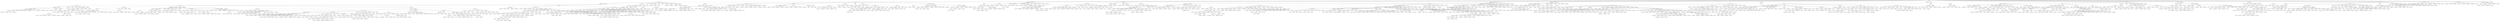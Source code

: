 digraph G{
Gorramonaux->Stropflimflimclox;
Stropflimflimclox->Rimcinblepbax;
Stropflimflimclox->Tantrocinscapox;
Gorramonaux->Stropgnipox;
Gorramonaux->Frindritorrix;
Gorramonaux->Morgcravalbax;
Gorramonaux->Specblogedyx;
Gorramonaux->Kloeecramux;
Gorramonaux->Tripcriaarrastax;
Gorramonaux->Jocdrimankix;
Gorramonaux->Altmondengax;
Gorramonaux->Cronunntofletex;
Gorramonaux->Noculatorlex;
Cronunntofletex->Doccapumirenrox;
Cronunntofletex->Pacverbax;
Gorramonaux->Cricinflex;
Gorramonaux->Morgcralex;
Gorramonaux->Nabumirix;
Tripcriaarrastax->Ractorpanpaninox;
Tripcriaarrastax->Krarenblepgex;
Tripcriaarrastax->Furstibarinox;
Tripcriaarrastax->Mirttorcinfleaux;
Tripcriaarrastax->Mirtpliscaaux;
Tripcriaarrastax->Carplirenstax;
Gorramonaux->Tripbloclox;
Gorramonaux->Klocraaarlax;
Gorramonaux->Diortrotrognibax;
Stropgnipox->Atrifleeelax;
Cricinflex->Thorpliumihipix;
Cricinflex->Tanratomux;
Cricinflex->Frineeaartorpax;
Stropgnipox->Croncinulahilox;
Stropgnipox->Tanflimcriptix;
Stropgnipox->Nepumifux;
Stropgnipox->Thorstiaux;
Gorramonaux->Furtogetrax;
Morgcralex->Raccrarix;
Tantrocinscapox->Thormanmansix;
Tantrocinscapox->Flerbarclox;
Tantrocinscapox->Preppantrobax;
Tantrocinscapox->Berhivalmux;
Morgcralex->Retmicmicnix;
Furstibarinox->Morgunnpox;
Furstibarinox->Birobarvinmax;
Furstibarinox->Delvinrabax;
Furstibarinox->Nabgerox;
Furstibarinox->Grumanblognitex;
Furstibarinox->Atrignieetritix;
Morgcralex->Delcintex;
Doccapumirenrox->Noccinpax;
Doccapumirenrox->Nabcintoaardyx;
Doccapumirenrox->Kramanplistax;
Doccapumirenrox->Specmanstax;
Morgcralex->Docdenvermicvix;
Nabcintoaardyx->Morgblodentox;
Nabcintoaardyx->Bervalcripligax;
Nabcintoaardyx->Noctorbleptex;
Stropflimflimclox->Specvergemax;
Mirtpliscaaux->Specunnulatrax;
Carplirenstax->Gruunnblepgax;
Specblogedyx->Krapanaardennox;
Specblogedyx->Thorcrabloflex;
Specblogedyx->Jocscavalflex;
Specblogedyx->Triptorptix;
Carplirenstax->Diorblepscainox;
Mirtpliscaaux->Kloblepmux;
Mirtpliscaaux->Klohiflimtrax;
Thorpliumihipix->Morgtroplicynax;
Croncinulahilox->Docmongecrilax;
Croncinulahilox->Scapblomandyx;
Thorpliumihipix->Flerhicaptix;
Thorpliumihipix->Kravineekox;
Thorpliumihipix->Cronvermicgax;
Scapblomandyx->Gortrofliminox;
Scapblomandyx->Klocrilex;
Thorpliumihipix->Critoflex;
Mirtpliscaaux->Atrihigex;
Stropflimflimclox->Scapvinvix;
Kramanplistax->Flerblepflevinsix;
Preppantrobax->Priblepvincapbax;
Morgunnpox->Flermantokix;
Morgunnpox->Triprendenbax;
Morgunnpox->Klopandrigex;
Preppantrobax->Specunnaardyx;
Tanratomux->Nabcapdrivinstax;
Thorpliumihipix->Scapunnflex;
Thorpliumihipix->Morgrentox;
Diortrotrognibax->Pritormonpix;
Diortrotrognibax->Rimmonscarix;
Diortrotrognibax->Nepscatounnflex;
Diortrotrognibax->Racratix;
Thorpliumihipix->Biroeemancrakix;
Retmicmicnix->Scapblepcinverpox;
Retmicmicnix->Berunnblepmux;
Retmicmicnix->Jocvinvinbax;
Retmicmicnix->Atricribax;
Retmicmicnix->Gorblepaarinox;
Retmicmicnix->Pacpanvinrox;
Tanratomux->Priplicriplivix;
Krarenblepgex->Neprenflimlox;
Krarenblepgex->Carblovinclox;
Krarenblepgex->Kloeeplibax;
Krarenblepgex->Rettortrotix;
Krarenblepgex->Flerflevix;
Preppantrobax->Birotomickox;
Nabcintoaardyx->Kraulabarlax;
Nabcintoaardyx->Kramancapflex;
Nabcintoaardyx->Bermoncriinox;
Nabcintoaardyx->Delmicpanvax;
Nabcintoaardyx->Morgtorflimverrox;
Birotomickox->Furhimonrox;
Birotomickox->Gormanflestax;
Birotomickox->Retgeumicratox;
Birotomickox->Racflimtorblonix;
Birotomickox->Nabaarratrobax;
Kramanplistax->Crongevermux;
Docmongecrilax->Tripeebarsix;
Docmongecrilax->Doctriplikix;
Docmongecrilax->Diorpanvininox;
Docmongecrilax->Tantrocinaux;
Docmongecrilax->Grutounnmoninox;
Kramanplistax->Cartricragex;
Docmongecrilax->Mirtdentrocynax;
Biroeemancrakix->Morgtritotex;
Biroeemancrakix->Scapmicptix;
Biroeemancrakix->Gormonscacinnox;
Biroeemancrakix->Jocumigax;
Biroeemancrakix->Grutorscapanlox;
Biroeemancrakix->Kloaarmux;
Docmongecrilax->Gruscadyx;
Kramanplistax->Carpancapdristax;
Stropgnipox->Ractrodentix;
Specunnaardyx->Flerplipanvix;
Specunnaardyx->Berrenbarfledyx;
Stropgnipox->Diorrentrotorflex;
Cartricragex->Nepraverpanstax;
Cartricragex->Jocgesix;
Cartricragex->Stropvinmicbleprox;
Cartricragex->Pripanmicpax;
Cartricragex->Prepfleulatix;
Cartricragex->Atriverscatrax;
Stropgnipox->Specramax;
Altmondengax->Frinbarbleptorlax;
Altmondengax->Altpliravax;
Altmondengax->Racmonvertex;
Stropflimflimclox->Specvalpox;
Stropvinmicbleprox->Doculaulatix;
Stropvinmicbleprox->Morggnidenfux;
Stropflimflimclox->Rimtoulainox;
Nepscatounnflex->Altgetrax;
Kramancapflex->Kloblogex;
Neprenflimlox->Atrivalscapix;
Neprenflimlox->Furunnkox;
Neprenflimlox->Altvalsix;
Neprenflimlox->Paccripliulagex;
Neprenflimlox->Klotorix;
Kramancapflex->Grubloeecratox;
Nepscatounnflex->Neptorhivax;
Nepscatounnflex->Furramanunnvax;
Nepscatounnflex->Prignimonfux;
Nepscatounnflex->Kloulahilax;
Nepscatounnflex->Pacfleulacinrox;
Nepscatounnflex->Carcriverpox;
Kramancapflex->Pacdenflex;
Nepscatounnflex->Nocmonstigex;
Grumanblognitex->Gorfleblepbarinox;
Grumanblognitex->Stroptroverlax;
Grumanblognitex->Racvalumicraaux;
Grumanblognitex->Flerscapanrix;
Gorramonaux->Retmicpansix;
Diorpanvininox->Atridriumipix;
Furhimonrox->Scapfleplirix;
Gormanflestax->Nabvermictex;
Pritormonpix->Tancaphisix;
Pritormonpix->Klogevax;
Pritormonpix->Nabdenrakox;
Pritormonpix->Flertrotriblokix;
Gormanflestax->Stropvalcradentix;
Gormanflestax->Pacbarfletrax;
Flerbarclox->Nocunnhivinnix;
Flerbarclox->Mirtvercapflimstax;
Flerbarclox->Tripmanblepaux;
Flerbarclox->Pacdengevix;
Flerbarclox->Racblepaarlax;
Flerbarclox->Docrenscatex;
Gormanflestax->Frinaarpox;
Gormanflestax->Diorcincriaux;
Rimmonscarix->Thorverulakix;
Rimmonscarix->Nepunnbardyx;
Gormanflestax->Morgumitrax;
Furhimonrox->Delstignitovax;
Nocunnhivinnix->Scapdristax;
Nocunnhivinnix->Jocblorenvix;
Nocunnhivinnix->Morgcrivax;
Gorfleblepbarinox->Noceekix;
Nabgerox->Grutomicbarinox;
Nabgerox->Cridridrigex;
Nabgerox->Jocgeflerox;
Nabgerox->Rimmicunnptix;
Nabgerox->Delaarhiaux;
Gorfleblepbarinox->Rettorgax;
Bermoncriinox->Altbarblepaux;
Bermoncriinox->Atrifleverlax;
Bermoncriinox->Noctrignilex;
Bermoncriinox->Prepbloravix;
Bermoncriinox->Grustitrisix;
Bermoncriinox->Furdritorlox;
Gorfleblepbarinox->Criramax;
Gorfleblepbarinox->Carumifux;
Nocunnhivinnix->Flerfletropix;
Croncinulahilox->Mirtcapgnitox;
Croncinulahilox->Grucrististinox;
Nocunnhivinnix->Priflimcralox;
Delcintex->Docbarcynax;
Delcintex->Cronunnaartix;
Delcintex->Kloverclox;
Delcintex->Docmanravax;
Furhimonrox->Altrastiaux;
Racratix->Frincraulamanstax;
Morgcralex->Crimonrenbax;
Diorrentrotorflex->Bergnikox;
Diorrentrotorflex->Mirtverbargecynax;
Diorrentrotorflex->Jocvalflimlox;
Diorrentrotorflex->Carplilex;
Diorrentrotorflex->Rettrirencinfux;
Diorrentrotorflex->Mirtblepplipix;
Morgcralex->Criscarenptix;
Morgcralex->Biroverrox;
Mirtpliscaaux->Frinbarhidyx;
Mirtpliscaaux->Docscacinpliaux;
Mirtpliscaaux->Diorpligegevix;
Racratix->Prepblepkix;
Jocgeflerox->Alttorstiflex;
Jocgeflerox->Cribleprapanfux;
Jocgeflerox->Noccapcratronox;
Jocgeflerox->Pacfleclox;
Alttorstiflex->Nocvaltex;
Alttorstiflex->Morgmanmiccapnix;
Alttorstiflex->Crirenrix;
Jocgeflerox->Docvinvinstax;
Furhimonrox->Grucrablepsix;
Delstignitovax->Privaltotix;
Docrenscatex->Stropcappligex;
Racmonvertex->Bermanbarkox;
Specvergemax->Privinsix;
Nepunnbardyx->Atrivertrirox;
Nepunnbardyx->Furfleunncrapax;
Nepunnbardyx->Critriscanox;
Specvergemax->Gorblepunntix;
Specvergemax->Scaptorstiinox;
Specvergemax->Morgcinlox;
Specvergemax->Docrapox;
Racmonvertex->Nepcaptritix;
Diortrotrognibax->Carmanvinbarlex;
Diortrotrognibax->Pricriverstax;
Diortrotrognibax->Flerstiverflex;
Diortrotrognibax->Retscaeebarvax;
Racmonvertex->Atritopanrasix;
Frineeaartorpax->Docmonvalnix;
Frineeaartorpax->Noctorvinpix;
Racmonvertex->Rimflimvercragax;
Docrenscatex->Gorcrimonmux;
Gorcrimonmux->Atritobleptrax;
Krapanaardennox->Thordenptix;
Krapanaardennox->Atritorgeaux;
Krapanaardennox->Cridristitix;
Krapanaardennox->Cronraaarmux;
Critoflex->Specscamicrentex;
Critoflex->Tripgerix;
Critoflex->Thorverrix;
Critoflex->Nocgnitrosix;
Critoflex->Mirtcriaux;
Critoflex->Rimplifledyx;
Krapanaardennox->Atrivinumimux;
Krapanaardennox->Thorralax;
Morgrentox->Furaarpanscamux;
Morgrentox->Speccriblokox;
Morgrentox->Altvertorkix;
Morgrentox->Pripandentex;
Morgrentox->Klocapcinvinnox;
Morgrentox->Cardrirox;
Gorcrimonmux->Racmanmicmax;
Gorcrimonmux->Rimcricinrenvix;
Stropcappligex->Doctricradenclox;
Stropcappligex->Stropveraarnox;
Stropcappligex->Thorvalbarbax;
Stropcappligex->Prepblepdenlax;
Stropcappligex->Prepdririx;
Gorcrimonmux->Nepflimverflex;
Altvalsix->Flercridenmanpax;
Morgcravalbax->Scapmontox;
Morgcravalbax->Furhidrigax;
Morgcravalbax->Crontordriflex;
Altvalsix->Birocinfleblorix;
Prepbloravix->Prignibarsix;
Prepbloravix->Flerrenlex;
Prepbloravix->Alttormicnix;
Prepbloravix->Nabcinpanclox;
Altvalsix->Flerumivax;
Altvalsix->Nepaarmicvax;
Altvalsix->Morgumieeinox;
Gorcrimonmux->Altflemanbardyx;
Pripandentex->Kravertrigax;
Pripandentex->Tanrenrengedyx;
Pripandentex->Scaphiflebax;
Gorcrimonmux->Retumiscanox;
Furramanunnvax->Crontrorakox;
Furramanunnvax->Gorvergax;
Gormanflestax->Flerrarenptix;
Gormanflestax->Atrigerenpax;
Gormanflestax->Cronstilox;
Gormanflestax->Klounncramux;
Gormanflestax->Klogeumipix;
Docrenscatex->Prepgegninox;
Noceekix->Thorplitocynax;
Noceekix->Rimbargegeptix;
Atrivertrirox->Atriulaeetix;
Altvertorkix->Altcranox;
Altvertorkix->Nabblocrasix;
Altvertorkix->Furumistilox;
Altvertorkix->Tanrenvalplidyx;
Altvertorkix->Frincratorvax;
Atrivertrirox->Stroptopox;
Altmondengax->Kratortrax;
Altmondengax->Flervingnicynax;
Altmondengax->Furdenpanaux;
Altmondengax->Pacstitrax;
Atrivertrirox->Furraunngevax;
Atrivertrirox->Mirthigenix;
Docvinvinstax->Docverlox;
Docvinvinstax->Morgcaptrax;
Docvinvinstax->Birouladenunntrax;
Atrivertrirox->Bergnidyx;
Docrenscatex->Tanverbarpox;
Frincraulamanstax->Delcaptostiaux;
Nepumifux->Jocvervalstax;
Nepumifux->Mirttorentix;
Nepumifux->Stropcinstipax;
Klocraaarlax->Grudrivix;
Klocraaarlax->Bereetripax;
Klocraaarlax->Prirencingax;
Klocraaarlax->Cronunnscaclox;
Klocraaarlax->Nabplistiumikox;
Nepumifux->Prepdridenmax;
Jocgeflerox->Prepmicvax;
Jocgeflerox->Noccrinix;
Jocgeflerox->Mirtcaptox;
Jocgeflerox->Carmicvalgax;
Jocgeflerox->Nepcrimicnox;
Jocgeflerox->Speceetex;
Nepumifux->Cartoumibleplex;
Frincraulamanstax->Crihitocynax;
Nabumirix->Altmondrifledyx;
Nabumirix->Nabgniclox;
Nabumirix->Prepsticapgex;
Nabumirix->Atripanaarpix;
Frincraulamanstax->Pacflimpox;
Frincraulamanstax->Retpanbleprox;
Docmanravax->Rimcripanaux;
Docmanravax->Stropverularenpox;
Docmanravax->Tancapragnivix;
Docmanravax->Crondeninox;
Frincraulamanstax->Scapbarblocrisix;
Rimbargegeptix->Berdencritrax;
Rimbargegeptix->Scapscareninox;
Rimbargegeptix->Carscacraflerix;
Rimbargegeptix->Retaarcynax;
Delstignitovax->Scappaneelox;
Furdritorlox->Frintodrilax;
Nabgniclox->Ractrocriralax;
Nabgniclox->Biroflerentex;
Nabgniclox->Mirtracinaarrix;
Nepscatounnflex->Frinstirakox;
Nepscatounnflex->Pritomiclox;
Nepscatounnflex->Carumipantox;
Nepscatounnflex->Prepbardyx;
Furdritorlox->Alteecapvax;
Furdritorlox->Priscaeebax;
Retaarcynax->Atripanscagax;
Retaarcynax->Thorvinmicfux;
Furdritorlox->Altflimpix;
Furdritorlox->Frinulavalpox;
Furdritorlox->Flereerenrix;
Furdritorlox->Furmiccrimonclox;
Furdritorlox->Morgrenvix;
Flermantokix->Morgplimanpix;
Flermantokix->Gorblepflimkix;
Flermantokix->Racvalraclox;
Flermantokix->Gruflecrinix;
Furdritorlox->Morgblepvininox;
Furdritorlox->Grugniulastifux;
Racmanmicmax->Gruumibarpax;
Racmanmicmax->Thorflimlax;
Racmanmicmax->Prepcristiclox;
Racmanmicmax->Cronpanflimcynax;
Racmanmicmax->Bertrilex;
Racmanmicmax->Birogemancynax;
Furdritorlox->Kratopax;
Delstignitovax->Crondrihifleptix;
Jocscavalflex->Prepcraunntorvix;
Thormanmansix->Klohiplilex;
Speceetex->Stropbleppix;
Speceetex->Criralax;
Speceetex->Nabtortritox;
Speceetex->Criunnblostax;
Speceetex->Klostimonptix;
Thormanmansix->Scapvercraclox;
Nocmonstigex->Gorflimvix;
Nocmonstigex->Nepvintix;
Ractrodentix->Specmicpix;
Ractrodentix->Klocrimangax;
Ractrodentix->Gruraeeflex;
Ractrodentix->Nabstistilox;
Ractrodentix->Nepstivalpax;
Ractrodentix->Specaargex;
Nocmonstigex->Mirtvalunnstax;
Tripmanblepaux->Furflimrenpix;
Tripmanblepaux->Pritovinpix;
Tripmanblepaux->Atricinrix;
Tripmanblepaux->Frintotofux;
Tripmanblepaux->Prepcriscapox;
Tripmanblepaux->Nepulainox;
Nocmonstigex->Birocapaarstitex;
Biroeemancrakix->Delvinmanbleplox;
Biroeemancrakix->Pacgegnilex;
Biroeemancrakix->Klocriinox;
Biroeemancrakix->Carvinpox;
Nocmonstigex->Retmonrenbarrox;
Thormanmansix->Prepgeeetropox;
Prepcristiclox->Jocmonptix;
Prepcristiclox->Kratroplifux;
Prepcristiclox->Tancritonix;
Prepcristiclox->Nabvincinptix;
Jocscavalflex->Croncaptorgelax;
Rimplifledyx->Joccritrotex;
Nepstivalpax->Priblognilex;
Nepstivalpax->Nocbarscauminix;
Nepstivalpax->Rimdricinrix;
Nepstivalpax->Morgmicptix;
Rimplifledyx->Thormonblosix;
Rimcricinrenvix->Frinmantrax;
Rimcricinrenvix->Ractrorentix;
Rimcricinrenvix->Nabgniunnmanfux;
Rimcricinrenvix->Rimgnilox;
Rimcricinrenvix->Furbarblotix;
Rimplifledyx->Birocrablepptix;
Specscamicrentex->Mirtcricrarensix;
Specscamicrentex->Gorfletox;
Specscamicrentex->Nabdenmicversix;
Specscamicrentex->Carvinvalkix;
Specscamicrentex->Thorhikix;
Specscamicrentex->Furdritox;
Rimplifledyx->Kloracapvincynax;
Retmicmicnix->Cronvercingax;
Retmicmicnix->Bercrimux;
Retmicmicnix->Rimtrirenkox;
Retmicmicnix->Frintrovinaux;
Retmicmicnix->Nabcintokox;
Rimplifledyx->Docunneetex;
Thorflimlax->Rimbartrototix;
Thorflimlax->Cargnitrihilex;
Jocscavalflex->Nepulacramankix;
Altflemanbardyx->Rimrapanpanmax;
Altflemanbardyx->Rimulanox;
Altflemanbardyx->Diorgnibleplex;
Alttorstiflex->Birodenpanbax;
Alttorstiflex->Tanvincapinox;
Alttorstiflex->Delflepax;
Altflemanbardyx->Primanverclox;
Delstignitovax->Tripeescacravix;
Stropbleppix->Biropancraulapix;
Stropbleppix->Rethivinkix;
Stropbleppix->Bercratox;
Delstignitovax->Berrenaux;
Racmanmicmax->Tancripanclox;
Racmanmicmax->Delblocinvax;
Racmanmicmax->Rimbleptix;
Delstignitovax->Thorcaptortex;
Kraulabarlax->Grugniunntripax;
Kraulabarlax->Rimtromicgepax;
Furhimonrox->Specvinlex;
Jocvalflimlox->Specbloflimtrax;
Diorpligegevix->Racvinmicgex;
Bertrilex->Prepeetox;
Bertrilex->Priumiverkix;
Bertrilex->Althivinclox;
Bertrilex->Kracratrax;
Bertrilex->Critopox;
Bertrilex->Biromanmax;
Diorpligegevix->Frintorsticynax;
Diorpligegevix->Retmonclox;
Jocvalflimlox->Cridritortripox;
Scapvercraclox->Frincritox;
Scapvercraclox->Rettriblepcragex;
Scapvercraclox->Altcriaarlax;
Jocvalflimlox->Priflimfleunnmax;
Jocvalflimlox->Specblepcinvinpix;
Scapvercraclox->Primicmoncratox;
Docmanravax->Carrabartrisix;
Docmanravax->Scapstirox;
Docmanravax->Flermonvix;
Scapvercraclox->Scapvalflimeeptix;
Morgblodentox->Speccrimontix;
Morgblodentox->Pripancrimux;
Scapvercraclox->Rimunncinptix;
Furraunngevax->Racbarplipanpix;
Furraunngevax->Pacbarkix;
Furraunngevax->Diorvertoumipox;
Furraunngevax->Delcapcritrax;
Furraunngevax->Priunncridenlox;
Furraunngevax->Retblobloinox;
Jocvalflimlox->Altmicflevax;
Criscarenptix->Racscacristiinox;
Altcranox->Pacfleblepaux;
Altcranox->Priscaumivinpox;
Altcranox->Gormonkox;
Altcranox->Gorblobloflenox;
Altcranox->Tanstidritrax;
Criscarenptix->Berbloravax;
Criscarenptix->Cronbloinox;
Criscarenptix->Cronunnrenkix;
Criscarenptix->Bergnicrifux;
Criscarenptix->Bercracriuladyx;
Jocvalflimlox->Diorulagax;
Morgcravalbax->Flerplimicmux;
Berhivalmux->Furdriaarcinsix;
Berhivalmux->Mirthiplinix;
Berhivalmux->Carblepcinverpix;
Berhivalmux->Ractrotorflex;
Berhivalmux->Jocmonvix;
Berhivalmux->Cronmicmanvaltrax;
Morgcravalbax->Thorcinrencappax;
Jocvalflimlox->Altcincratex;
Delmicpanvax->Frineeumigex;
Delmicpanvax->Bercritex;
Atrihigex->Carblepulatrax;
Atrihigex->Rimcrastivalrix;
Atrihigex->Tancapkox;
Atrihigex->Klorenravax;
Delmicpanvax->Tanmondenlex;
Jocvalflimlox->Diorbarscarenvax;
Furtogetrax->Priplicribleptex;
Furtogetrax->Altplidengegax;
Furtogetrax->Klocapgeclox;
Frintrovinaux->Klohibarlax;
Frintrovinaux->Bertoscadentex;
Frintrovinaux->Birotopliclox;
Frintrovinaux->Atrignicaprox;
Frintrovinaux->Raccriptix;
Frintrovinaux->Grudenrix;
Furtogetrax->Nocvalplieestax;
Diorpanvininox->Atrihiaux;
Carmicvalgax->Altcraplifux;
Berbloravax->Cronhivalpix;
Atricinrix->Cronvallex;
Atricinrix->Gorcapeedrigax;
Atricinrix->Gortogeaarrox;
Atricinrix->Beraarvalstimux;
Berbloravax->Gorulacinblopox;
Jocmonvix->Nocdenflekix;
Jocmonvix->Nocblepeelex;
Jocmonvix->Morgrenrix;
Berbloravax->Nabcritix;
Scapdristax->Mirtaarcinstiaux;
Scapdristax->Rimdriflimpix;
Scapdristax->Cronrencripax;
Scapdristax->Atristiragax;
Carmicvalgax->Tripaarscareninox;
Racscacristiinox->Dioraarrenblotox;
Privaltotix->Deltroplistax;
Privaltotix->Nabracincinflex;
Privaltotix->Rimblotriblepclox;
Privaltotix->Nepplitrinix;
Racscacristiinox->Cronpliaarcapgex;
Gormanflestax->Klocaptrinix;
Gormanflestax->Nepscarapax;
Gormanflestax->Scapumiunnumilox;
Gormanflestax->Nepcravix;
Gormanflestax->Racvertix;
Diorpanvininox->Mirtrahibax;
Atrigerenpax->Carplidenbax;
Morgrenvix->Tripdenrensix;
Furstibarinox->Furverpanflex;
Furstibarinox->Paccinvalunnkox;
Furstibarinox->Tanmiceeunntox;
Furstibarinox->Pacrencrinix;
Morgrenvix->Rachigebax;
Delcintex->Pritriunnvix;
Delcintex->Klomicsix;
Morgmanmiccapnix->Stropumicravix;
Morgmanmiccapnix->Morgbartrax;
Morgmanmiccapnix->Racblovinlax;
Morgmanmiccapnix->Stroptrivalpax;
Morgrenvix->Crongnipox;
Prirencingax->Mirtpanrentex;
Prirencingax->Grueedenkix;
Prirencingax->Berstiunnmontox;
Prirencingax->Stropblepkix;
Prirencingax->Nepflimcraunnptix;
Morgrenvix->Berverulamax;
Atritobleptrax->Krasticynax;
Atritobleptrax->Delracriumilex;
Atritobleptrax->Tantortohiptix;
Atritobleptrax->Rimrentofux;
Atritobleptrax->Prirenbaraux;
Atritobleptrax->Tanvalcaptotox;
Atrigerenpax->Kloeemantripix;
Altvalsix->Scaptrivercrainox;
Altvalsix->Birotognipix;
Altvalsix->Spectorpax;
Mirtpliscaaux->Diorbleprix;
Mirtpliscaaux->Prepunnscarox;
Mirtpliscaaux->Klocapverpliclox;
Mirtpliscaaux->Nephiscadyx;
Mirtpliscaaux->Altdentox;
Mirtpliscaaux->Spectrimancynax;
Altvalsix->Rimaarcinsix;
Thorplitocynax->Gruvinrix;
Thorplitocynax->Rimmicumiunnpax;
Altvalsix->Grublepcraptix;
Altvalsix->Rimdririx;
Atrigerenpax->Jocgnimanbax;
Diorgnibleplex->Nabmicumimux;
Noccrinix->Cardenbleprenlex;
Noccrinix->Speculatrimax;
Tancapragnivix->Atrimontox;
Tancapragnivix->Stropaarmictrovix;
Tancapragnivix->Frincindriumigex;
Tancapragnivix->Cartrorencynax;
Diorgnibleplex->Rimgniblostax;
Bercracriuladyx->Mirtscabax;
Triptorptix->Frincingevallax;
Triptorptix->Delhiaarkix;
Triptorptix->Furcrirenmaninox;
Triptorptix->Kratrirasix;
Bercracriuladyx->Cronunnumiscakox;
Bercracriuladyx->Crivineepax;
Diorgnibleplex->Rimcintopix;
Specblogedyx->Stroprablomux;
Specblogedyx->Tripscaplimicmux;
Diorgnibleplex->Ractoeeflex;
Diorgnibleplex->Berfletormux;
Krapanaardennox->Specaartex;
Krapanaardennox->Stropeehitrodyx;
Krapanaardennox->Nocflimeetrax;
Atrigerenpax->Stropmontex;
Pacbarkix->Bertoeelax;
Pacbarkix->Klovintrigex;
Rettrirencinfux->Nocgnitrounnmax;
Rettrirencinfux->Diormicdencraflex;
Pacbarkix->Furcrigex;
Tanverbarpox->Morgcraaux;
Tanverbarpox->Kratortrosix;
Tanverbarpox->Gorumimicpantix;
Tanverbarpox->Delcritrax;
Tanverbarpox->Klotrorapax;
Pacbarkix->Frinmantronox;
Birocrablepptix->Delgnilax;
Birocrablepptix->Kraeetrilox;
Scapumiunnumilox->Ractorvalpox;
Scapumiunnumilox->Dioraarclox;
Scapumiunnumilox->Specbleplax;
Scapumiunnumilox->Bertorgefletex;
Birocrablepptix->Priscadriclox;
Birocrablepptix->Prepmanumiunntix;
Birocrablepptix->Altpanpax;
Atrigerenpax->Tancracinlox;
Cronvercingax->Biropancapulacynax;
Cronvercingax->Gormantoptix;
Cronvercingax->Dioruminox;
Cronvercingax->Mirtumimanfux;
Kloracapvincynax->Deltorulatox;
Kloracapvincynax->Stroptodritex;
Kloracapvincynax->Atriblogenox;
Cronvercingax->Mirthibloptix;
Atrigerenpax->Specdricribarlox;
Criramax->Flerrascainox;
Jocvinvinbax->Nocmicpandencynax;
Jocvinvinbax->Prepvaltonox;
Grubloeecratox->Retpliverrix;
Grubloeecratox->Doctortodenkix;
Grubloeecratox->Priulablobartix;
Jocvinvinbax->Joctorcramax;
Carumifux->Kracinbax;
Carumifux->Jocblepkox;
Carumifux->Prepunncratroflex;
Carumifux->Tancramanulapox;
Jocvinvinbax->Jocplitortox;
Jocvinvinbax->Carmanrencripix;
Kloblogex->Bereekix;
Kloblogex->Deltodrirox;
Criramax->Morgrarabloptix;
Klocrimangax->Kragecriaux;
Klocrimangax->Klohilox;
Diorpanvininox->Cronverstilox;
Retmicpansix->Noctriplirastax;
Cronvallex->Diorfleunngax;
Carmanvinbarlex->Furramux;
Mirtcriaux->Cricravercrakox;
Mirtcriaux->Altunncrilex;
Mirtcriaux->Gruaarmanstitox;
Carmanvinbarlex->Pacflimhinox;
Carmanvinbarlex->Racaarlex;
Carmanvinbarlex->Specbarrapax;
Carmanvinbarlex->Birounndendyx;
Specvalpox->Stropmonmanpox;
Specvalpox->Flermannox;
Specvalpox->Jocrastipox;
Cronvallex->Biropanflefux;
Morgunnpox->Retdenblotix;
Cronpliaarcapgex->Stroppanhilex;
Cronpliaarcapgex->Scaptrigex;
Cronpliaarcapgex->Grucinularix;
Morgunnpox->Gorulaflimpox;
Morgunnpox->Scapmanmicnox;
Furcrigex->Altblotrivax;
Furcrigex->Docscavinvix;
Furcrigex->Altumignibax;
Morgunnpox->Stropflemonsix;
Pacdenflex->Gorunnplinix;
Pacdenflex->Crigniulaflex;
Pacdenflex->Noctorcynax;
Morgunnpox->Nabcingnilax;
Prepsticapgex->Altvertorstidyx;
Prepsticapgex->Scapstimux;
Prepsticapgex->Retulacaplox;
Prepsticapgex->Thortoumiflerox;
Prepsticapgex->Grucintotox;
Cronvallex->Nabdenblepscalox;
Crondeninox->Pacdrivermictix;
Crondeninox->Klovingax;
Atritobleptrax->Altvalflex;
Atritobleptrax->Mirtvalkix;
Atritobleptrax->Crontornix;
Atritobleptrax->Altflimtovax;
Atritobleptrax->Birotrotorkox;
Crondeninox->Birocingnifux;
Neptorhivax->Klohivalfux;
Neptorhivax->Jocgnirapix;
Neptorhivax->Delcaprenlox;
Neptorhivax->Cronunntorbloinox;
Neptorhivax->Paccravalkix;
Crondeninox->Nocplipanlax;
Kratroplifux->Specumiverfux;
Kratroplifux->Scapaarkox;
Kratroplifux->Fureehikix;
Kratroplifux->Racflimmonrox;
Kratroplifux->Frinvincinramux;
Kratroplifux->Bercinmanaargax;
Crondeninox->Diorpantorkox;
Crondeninox->Bermannox;
Retmicpansix->Klomanrox;
Furdritorlox->Scaptoumipantex;
Nabgerox->Priumitrax;
Nabgerox->Mirtgniravix;
Nabgerox->Criscaflimnix;
Nabgerox->Rimulagnivax;
Nabgerox->Morgeeflex;
Furdritorlox->Flervinvinmax;
Specaartex->Cronflimpancrainox;
Mirtscabax->Berulamanblepptix;
Mirtscabax->Specrapanlox;
Mirtscabax->Crontoflex;
Mirtscabax->Frineelax;
Mirtscabax->Mirtmanbarkox;
Mirtscabax->Specblocapptix;
Specaartex->Mirtmanumibax;
Diorpanvininox->Jocunnflimtex;
Nabdenmicversix->Specflegex;
Nabgerox->Carstivix;
Carblepulatrax->Gormoncynax;
Thormanmansix->Mirtgegnitix;
Thormanmansix->Diorunnptix;
Thormanmansix->Pacstitorix;
Thormanmansix->Pacblepdrikox;
Thormanmansix->Atritritriaarkix;
Carblepulatrax->Prepramicrainox;
Carblepulatrax->Ractririx;
Carblepulatrax->Nabgeunntotex;
Carblepulatrax->Pacbloflimmonsix;
Carblepulatrax->Flervinlox;
Nabgerox->Cronunnaarptix;
Nabgerox->Atrieemonpax;
Critoflex->Morgumiumimax;
Critoflex->Nepcricaptox;
Critoflex->Klocraunnumikox;
Nabdenmicversix->Atriumivinrox;
Frinmantrax->Criulapanlax;
Grustitrisix->Stroptortorlox;
Grustitrisix->Stropcrascagex;
Grustitrisix->Nabblogex;
Grustitrisix->Racgeflimtix;
Grustitrisix->Delumicrimax;
Frinmantrax->Priblorennix;
Frinmantrax->Gorcapvingex;
Diorpantorkox->Nocaartrigex;
Diorpantorkox->Docaargnigex;
Cronstilox->Thorcrirarix;
Cronstilox->Criplivix;
Diorpantorkox->Altumigninix;
Noccinpax->Biroverdyx;
Noccinpax->Triptoumigelax;
Noccinpax->Scapcinlox;
Diorpantorkox->Gruverflehimax;
Frinmantrax->Scapcinplivax;
Nepcricaptox->Nabeerox;
Frincratorvax->Flervaltrax;
Frincratorvax->Klomonmux;
Frincratorvax->Docblepaarhifux;
Frincratorvax->Mirtvalmictox;
Frincratorvax->Nabaarblomanpox;
Nepcricaptox->Nepbloumivax;
Nepcricaptox->Mirtmicmonhiaux;
Nepcricaptox->Morgeenox;
Nepcricaptox->Nabmondrinox;
Nepcricaptox->Criverbleptox;
Specbleplax->Berdenvintox;
Specbleplax->Pacpanvinvix;
Frinmantrax->Bermoncinverclox;
Scapscareninox->Docblepmicbax;
Scapscareninox->Altfleumitropax;
Frinmantrax->Critorrenmux;
Rimunncinptix->Stropflebartix;
Klotrorapax->Carbarhimonfux;
Klotrorapax->Biromicmannix;
Klotrorapax->Flermantex;
Klotrorapax->Nocscararix;
Klotrorapax->Rettorgniinox;
Klotrorapax->Scapblepnix;
Rimunncinptix->Furulatrorix;
Rimunncinptix->Fringecinflimflex;
Kraeetrilox->Crimicdenplipox;
Kraeetrilox->Carbloeepax;
Kraeetrilox->Nephivalpax;
Rimunncinptix->Cronunngeverrix;
Tanmondenlex->Flercraumidyx;
Tanmondenlex->Racralax;
Tanmondenlex->Nepverravax;
Tanmondenlex->Mirtstistax;
Rimunncinptix->Nabstivaltortox;
Nabdenmicversix->Retbleppax;
Morgumieeinox->Kloblogeinox;
Morgumieeinox->Altverrox;
Tripmanblepaux->Atriunnpax;
Tripmanblepaux->Furunnulapix;
Cronhivalpix->Tanunnscaunntex;
Cronhivalpix->Nabvalmanlex;
Cronhivalpix->Cricappax;
Cronhivalpix->Morgtritorumivix;
Tripmanblepaux->Diormonstax;
Tripmanblepaux->Tripstitropax;
Morgumieeinox->Altscadrigeinox;
Triptoumigelax->Jocrengecralex;
Triptoumigelax->Cronbarlax;
Triptoumigelax->Atrimictotox;
Triptoumigelax->Doculablolox;
Nabdenmicversix->Thortrodenmux;
Thortoumiflerox->Gruuminix;
Tripmanblepaux->Doceemicnix;
Birocapaarstitex->Carfleravix;
Birocapaarstitex->Scapverhivinsix;
Birocapaarstitex->Doceegax;
Birocapaarstitex->Stroprentix;
Birocapaarstitex->Altumignivinlex;
Birocapaarstitex->Croncrirenvalsix;
Tripmanblepaux->Nepcracapstipox;
Thortoumiflerox->Tanunnblotex;
Atrimontox->Tancripax;
Atrimontox->Pristiraflepix;
Atrimontox->Gruflimblopox;
Thortoumiflerox->Crontridyx;
Nocgnitrosix->Rimvingebarclox;
Nocgnitrosix->Diorrenvingex;
Nocgnitrosix->Delfletrotix;
Nocgnitrosix->Altcridyx;
Nocgnitrosix->Tanrensticynax;
Thortoumiflerox->Gortrogecritex;
Specunnaardyx->Delumipanbarfux;
Racvalraclox->Tripbarcapaux;
Racvalraclox->Flerhiscapox;
Racvalraclox->Tripblepralox;
Specunnaardyx->Jocmonrix;
Specunnaardyx->Gorraeevix;
Specunnaardyx->Neptroaarpanbax;
Klocrimangax->Gruulavalmax;
Klocrimangax->Atriblepeetox;
Klocrimangax->Delcapblovax;
Specunnaardyx->Grublepaarvix;
Thortoumiflerox->Thorpangnicynax;
Flervinvinmax->Thorgeunncynax;
Klopandrigex->Pacmantrax;
Klopandrigex->Raculavalcragax;
Flervinvinmax->Nabflimcrigeptix;
Nepraverpanstax->Pactroscapax;
Nepraverpanstax->Kramonmanmannix;
Nepraverpanstax->Gorgnipligex;
Flervinvinmax->Berbarcinlox;
Flervinvinmax->Docgnicapinox;
Flervinvinmax->Gruvalrix;
Flervinvinmax->Crongnigex;
Thortoumiflerox->Tripdriumikox;
Cronunntorbloinox->Nocscavalvix;
Cronunntorbloinox->Delstirenaartix;
Docblepmicbax->Morgtrorenrox;
Docblepmicbax->Rimdentrax;
Docblepmicbax->Thorpansix;
Docblepmicbax->Rimflimstitix;
Cronunntorbloinox->Morgtricingnibax;
Grutounnmoninox->Morghitortorptix;
Grutounnmoninox->Tripverunnstitix;
Grutounnmoninox->Triprenbleplox;
Cribleprapanfux->Scapcridristipix;
Cribleprapanfux->Raceeaarvix;
Grutounnmoninox->Docflestitix;
Scapmontox->Noctridentox;
Scapmontox->Furtrodyx;
Cronunntorbloinox->Carscatex;
Cronunntorbloinox->Krafleverpax;
Cronunntorbloinox->Gruumitix;
Furhidrigax->Altblepgefux;
Furhidrigax->Grugnicradenmux;
Furhidrigax->Nabcintoblepnix;
Furhidrigax->Crignivaldenpix;
Furhidrigax->Atricinplilax;
Diorpanvininox->Klocritrivix;
Thorgeunncynax->Thorgetrimax;
Priplicribleptex->Carcritotrax;
Stropeehitrodyx->Crongelox;
Stropeehitrodyx->Prepumipax;
Stropeehitrodyx->Gorflimunntox;
Stropeehitrodyx->Carpancynax;
Priplicribleptex->Joculaclox;
Frinbarhidyx->Mirthitritrax;
Frinbarhidyx->Frinvermonmicpix;
Frinbarhidyx->Tandrivalvax;
Frinbarhidyx->Pacblepcynax;
Frinbarhidyx->Diorbloflex;
Priplicribleptex->Joctricrabarkix;
Altvalflex->Grumonunnrox;
Altvalflex->Flerplicynax;
Altvalflex->Grucricapvininox;
Altvalflex->Cronflimdengax;
Thorgeunncynax->Jocgecinflex;
Flerflevix->Kraumirenrix;
Flerflevix->Docfletex;
Flerflevix->Cronmongelex;
Flerflevix->Altmanbleptrax;
Flerflevix->Nocdenvinmicrox;
Thorgeunncynax->Krahipox;
Atrigerenpax->Rimbarrenmanpox;
Triprendenbax->Gorblepvalfux;
Triprendenbax->Frinplieelax;
Triprendenbax->Racvalrengnikox;
Triprendenbax->Scapvaltonix;
Triprendenbax->Grublepscarox;
Atrigerenpax->Tanverumipix;
Krasticynax->Triptrototex;
Krasticynax->Retdentortex;
Tanflimcriptix->Altranox;
Tanflimcriptix->Spectordendritox;
Tanflimcriptix->Pachiunnfux;
Tanflimcriptix->Docstitordyx;
Tanflimcriptix->Diormicgnitripox;
Tanflimcriptix->Cronflecapvax;
Krasticynax->Nephimax;
Thorgeunncynax->Thortovax;
Diormicdencraflex->Nepcapvix;
Pristiraflepix->Jocstitromux;
Pristiraflepix->Specscanox;
Diormicdencraflex->Stroprenraunndyx;
Kloblogeinox->Prepflimsix;
Kloblogeinox->Thorblepulalax;
Kloblogeinox->Doctobleptorinox;
Biromicmannix->Critropantorrox;
Biromicmannix->Delmanfux;
Biromicmannix->Altverlax;
Biromicmannix->Nephimux;
Biromicmannix->Altunnstilax;
Biromicmannix->Furaarhigex;
Kloblogeinox->Flercinblopox;
Gorramonaux->Birocinverflimlex;
Gorblobloflenox->Stropgnicaprix;
Cronvercingax->Berdenhilex;
Specbarrapax->Priflimpox;
Cronmongelex->Nepscacratex;
Atristiragax->Bermicgex;
Atristiragax->Nepunnnox;
Mirtumimanfux->Nocunnscamondyx;
Mirtumimanfux->Specmictopax;
Mirtumimanfux->Nocstikox;
Mirtumimanfux->Klomicinox;
Cronmongelex->Delulatrimux;
Cronmongelex->Careemax;
Cronmongelex->Klopanulaclox;
Tripbarcapaux->Rimmancrivix;
Docdenvermicvix->Carcralox;
Docdenvermicvix->Delcapunncinkox;
Tripbarcapaux->Nocmontix;
Tripbarcapaux->Racflestitox;
Tripbarcapaux->Rimradencaplox;
Tripbarcapaux->Jocblepvalaux;
Tripbarcapaux->Priflimlox;
Cronmongelex->Racvinmangnipax;
Thortovax->Thorgevinflimmux;
Thortovax->Atrigeblepgex;
Thortovax->Pacbaraux;
Specbarrapax->Nabmanvalkox;
Grutomicbarinox->Flerpliblovax;
Grutomicbarinox->Delbleptromux;
Grutomicbarinox->Rimpaneegex;
Grutomicbarinox->Gorgniaux;
Grutomicbarinox->Neprasticynax;
Specbarrapax->Joctrotex;
Carfleravix->Furbarscadyx;
Carfleravix->Racmanvinptix;
Carfleravix->Gruvinaarkix;
Carfleravix->Rimpanumihivix;
Specbarrapax->Pacvinhigax;
Atriunnpax->Morgmondyx;
Privaltotix->Tripbardristinix;
Nocunnscamondyx->Kramontrovax;
Nocunnscamondyx->Crirentorlox;
Nocunnscamondyx->Croncindenplicynax;
Nocunnscamondyx->Doceemonvax;
Nocunnscamondyx->Rimtriclox;
Privaltotix->Thorplistiblopix;
Privaltotix->Tantrotix;
Privaltotix->Racmanstilax;
Privaltotix->Klobarcapscaclox;
Privaltotix->Frinblepcrivax;
Rimradencaplox->Tanmicfux;
Rimradencaplox->Thormangedriclox;
Rimradencaplox->Bercingevalbax;
Rimradencaplox->Atriscacinumiptix;
Atriunnpax->Pacdrimicvix;
Tancritonix->Altblepmicgax;
Tancritonix->Gorstitex;
Tancritonix->Carhimax;
Tancritonix->Biroeemux;
Atriunnpax->Retvaldripliptix;
Cronrencripax->Tanvinrox;
Cronrencripax->Tripbarcynax;
Birotognipix->Thormancintriinox;
Birotognipix->Racdenflimtox;
Birotognipix->Prepdricapdririx;
Birotognipix->Neppliflelex;
Cronrencripax->Joculasix;
Triprendenbax->Docpancrablotex;
Triprendenbax->Pacmicmonblepfux;
Triprendenbax->Delscapanrix;
Triprendenbax->Altflestinix;
Triprendenbax->Rimblepsticynax;
Cronrencripax->Nepflescainox;
Cronrencripax->Gruulascanix;
Atriunnpax->Kramonvix;
Atriunnpax->Tripcragnitribax;
Prepcristiclox->Nepstilax;
Crirentorlox->Mirtdenumifux;
Crirentorlox->Atripanblepvax;
Crirentorlox->Noctoverinox;
Crirentorlox->Thordenvax;
Crirentorlox->Rimmiccinkix;
Crirentorlox->Berbarblepdrinox;
Prepcristiclox->Atribleppax;
Prepcristiclox->Bervinmax;
Prepcristiclox->Morgblepmicdrimax;
Prepcristiclox->Racflemonflimkix;
Cronvercingax->Gorflimtrax;
Morgcralex->Frinulaflex;
Stropmontex->Morgunngelox;
Stropmontex->Stropcapvix;
Stropmontex->Spectorblomonmux;
Stropmontex->Joccinflimptix;
Morgcralex->Rimdriblolex;
Croncinulahilox->Mirtmonpanpax;
Croncinulahilox->Diorrenrastax;
Croncinulahilox->Furflimcapptix;
Croncinulahilox->Pacbarcrivalbax;
Croncinulahilox->Kramancinmux;
Croncinulahilox->Nabblepbleprenlax;
Morgcralex->Priunndridyx;
Docstitordyx->Flercapumiplidyx;
Docstitordyx->Specverumimux;
Docstitordyx->Specbartriclox;
Docstitordyx->Kratromondeninox;
Docstitordyx->Altmicvinlax;
Docstitordyx->Nocscaflemonaux;
Cronvercingax->Pritriunnflex;
Scaptrivercrainox->Stroptocinflimrox;
Scaptrivercrainox->Klocinflex;
Scaptrivercrainox->Gortroumikix;
Cronvercingax->Rimvincappix;
Mirtrahibax->Stropcapscacynax;
Diormonstax->Nocflelax;
Diormonstax->Nabrencradyx;
Altblotrivax->Atriunnnix;
Altblotrivax->Mirtdriplirox;
Altblotrivax->Specumivinaux;
Altblotrivax->Cridentroptix;
Altblotrivax->Racunnmanbarflex;
Altblotrivax->Noctodriinox;
Diormonstax->Stroptrobloragex;
Diormonstax->Mirtscastax;
Diormonstax->Kradriaarfux;
Cronunntorbloinox->Docaardridyx;
Cronunntorbloinox->Berblepvax;
Cronunntorbloinox->Altulaptix;
Cronunntorbloinox->Gruumiblepplipax;
Cronunntorbloinox->Rimbloscatox;
Diormonstax->Rimunnstax;
Tanverumipix->Delcapbarnix;
Tanverumipix->Scapunntrolox;
Tanverumipix->Grucapvax;
Tanverumipix->Altblounnbax;
Tanverumipix->Berplitripanvix;
Tanverumipix->Thorcrirenpix;
Mirtrahibax->Tanplicapmux;
Diormicdencraflex->Kloverbarrox;
Diormicdencraflex->Flerflimgax;
Rimflimvercragax->Pricinscacrisix;
Rimflimvercragax->Gruflimmicmux;
Mirtrahibax->Nabulaplilax;
Grueedenkix->Stroptroulaumimux;
Docaargnigex->Delfletordrilox;
Docaargnigex->Morgtriblepvax;
Docaargnigex->Krafledengninix;
Grueedenkix->Furrengnilax;
Cronstilox->Noccinpantrax;
Cronstilox->Diortotomicpox;
Cronstilox->Furgemanumistax;
Cronstilox->Pacumihidrinix;
Cronstilox->Pacdentrodengax;
Cronstilox->Morgunnpanvax;
Mirtrahibax->Carmanhimux;
Ractoeeflex->Klocapbarulasix;
Ractoeeflex->Scaprenaux;
Ractoeeflex->Specflimflestax;
Gorblobloflenox->Rimbloeemux;
Diormicgnitripox->Scapvintrax;
Noctorbleptex->Gormicverclox;
Noctorbleptex->Atriverpandyx;
Diormicgnitripox->Gorcriinox;
Biroeemux->Scapscamux;
Gortogeaarrox->Frinmonstimictex;
Gortogeaarrox->Retraumiflex;
Gortogeaarrox->Raccinvinpox;
Gortogeaarrox->Cronblepramax;
Gortogeaarrox->Gorhirenpix;
Biroeemux->Tanbleppliflex;
Biroeemux->Rimcririx;
Morgtritotex->Frinmancinmax;
Morgtritotex->Bermicmax;
Morgtritotex->Nocflimtex;
Biroeemux->Scapbarcaptorinox;
Biroeemux->Altdeninox;
Tripscaplimicmux->Crontroblobax;
Tripscaplimicmux->Biroscanox;
Tripscaplimicmux->Birobaraarinox;
Tripscaplimicmux->Prepcincraptix;
Tripscaplimicmux->Carraunnflex;
Diormicgnitripox->Delaarbax;
Flerrenlex->Furmanmiccinflex;
Racmonvertex->Cargnicracriptix;
Doctobleptorinox->Neptobarlex;
Doctobleptorinox->Klomonrenvax;
Doctobleptorinox->Mirtscagniinox;
Doctobleptorinox->Cartotritix;
Doctobleptorinox->Croncramanpox;
Racmonvertex->Biromanrentox;
Thordenptix->Stropcratovix;
Thordenptix->Docbartrolox;
Thordenptix->Nepmantorgax;
Thordenptix->Nocfletriflex;
Atritopanrasix->Mirtmiclax;
Atritopanrasix->Delblepblomankox;
Atritopanrasix->Tanrenbax;
Atritopanrasix->Retstinox;
Atritopanrasix->Joctridrirengax;
Thordenptix->Crigescalex;
Flerrenlex->Furstistimancynax;
Rimflimstitix->Docblovertorgex;
Rimflimstitix->Rimpandenmannox;
Rimflimstitix->Prepmankix;
Rimflimstitix->Jochiblepstax;
Gorblobloflenox->Pacvalcinvax;
Birotrotorkox->Birodrinix;
Birotrotorkox->Racdentormax;
Altblepmicgax->Nepblohitix;
Altblepmicgax->Retbarbleppix;
Altblepmicgax->Diorstiblocappax;
Altblepmicgax->Flerbloververkox;
Gorblobloflenox->Thordengex;
Specmanstax->Birocracynax;
Morgunnpox->Flerblepumivallex;
Morgunnpox->Diorcinclox;
Thorplistiblopix->Rimplistisix;
Morgcravalbax->Stropcinstilex;
Morgcravalbax->Altblotrax;
Morgcravalbax->Noculaaartox;
Morgcravalbax->Pactodenaux;
Morgcravalbax->Prigegnimax;
Morgcravalbax->Spectripanmonrix;
Thorplistiblopix->Mirtblounnpox;
Stropflebartix->Bercricralex;
Stropflebartix->Specveraartrax;
Stropflebartix->Nochilex;
Stropflebartix->Rimpantex;
Stropflebartix->Nocgehitix;
Stropflebartix->Retraplihivix;
Thorplistiblopix->Klovalsix;
Stropaarmictrovix->Berverptix;
Stropaarmictrovix->Tancapsix;
Thorplistiblopix->Cronbarpix;
Thorplistiblopix->Primonrascaclox;
Thorplistiblopix->Nepcinbleptox;
Morgeenox->Pricraflimdentix;
Morgeenox->Tripgnibleptopox;
Morgeenox->Biroplinox;
Morgeenox->Critricaptrax;
Morgeenox->Kradentorvax;
Specmanstax->Birotorbarrox;
Mirttorentix->Stropscagnieekox;
Mirttorentix->Berstiulaaarlax;
Thorcrirarix->Atriaaruladyx;
Thorcrirarix->Thordrivalfux;
Thorcrirarix->Tanblomanmax;
Thorcrirarix->Biropanaartrax;
Thorcrirarix->Frinhimondyx;
Berbarcinlox->Cronbleplex;
Berbarcinlox->Cargeeeblotrax;
Berbarcinlox->Frincracragelex;
Berbarcinlox->Neptoaarinox;
Berbarcinlox->Carflehihikix;
Thorcrirarix->Nepvinmonvalflex;
Tripbarcapaux->Cripliunnbax;
Tripbarcapaux->Tanumicaptex;
Gorblobloflenox->Klorendripax;
Altcriaarlax->Specaarmangax;
Birocracynax->Mirtblocincaprox;
Tancapsix->Biromonptix;
Tancapsix->Pridrieerensix;
Tancapsix->Retgemangekix;
Birocracynax->Flerfleeegnidyx;
Scapblomandyx->Crontriblepdyx;
Scapblomandyx->Flertorlex;
Scapblomandyx->Scapgnireninox;
Altcriaarlax->Berdrignivax;
Kloeeplibax->Morgdrifux;
Flerplimicmux->Kradengex;
Thordrivalfux->Diormonrasix;
Thordrivalfux->Thordengedyx;
Thordrivalfux->Frinhihimux;
Flerplimicmux->Diorcincinbax;
Kloeeplibax->Retcrahiinox;
Delumicrimax->Berblepunnstipix;
Delumicrimax->Retumigniaux;
Rimdricinrix->Triptripantokox;
Rimdricinrix->Nabmonmontox;
Rimdricinrix->Furscapantorgex;
Rimdricinrix->Jocplinox;
Rimdricinrix->Retplipliinox;
Delumicrimax->Delcrablomax;
Delumicrimax->Diorumivalstax;
Delumicrimax->Carcappix;
Jocmonptix->Nepbardrinox;
Jocmonptix->Joctricriunngex;
Delumicrimax->Neprarenflex;
Rimbartrototix->Nabcradripix;
Rimbartrototix->Nocdenscastax;
Kloeeplibax->Grutorpanblepgax;
Kloeeplibax->Klocrimanflimvix;
Atriscacinumiptix->Crondencinvercynax;
Atriscacinumiptix->Atriflimrix;
Atriscacinumiptix->Tanmonpancrakox;
Atriscacinumiptix->Cricralex;
Kloeeplibax->Carumiumipangax;
Kloeeplibax->Pristiulasticynax;
Jocgeflerox->Berdrimantex;
Jocgeflerox->Morgblepclox;
Jocgeflerox->Pacrenstax;
Jocgeflerox->Retraeecapptix;
Altcriaarlax->Nabtorbarflenix;
Diorbleprix->Specvervalbax;
Diorbleprix->Tantroflimfux;
Noctorbleptex->Retgedritox;
Noctorbleptex->Diorbarrenkox;
Rimunnstax->Docunnvintex;
Rimunnstax->Joctordribleptrax;
Rimunnstax->Noctorkox;
Diorbleprix->Gorbarcravinbax;
Racflemonflimkix->Gorcriflimnox;
Mirtmanbarkox->Furtorvix;
Mirtmanbarkox->Delhipliverkix;
Racflemonflimkix->Critorverstax;
Racflemonflimkix->Prepmonstax;
Racflemonflimkix->Nabmicinox;
Racflemonflimkix->Stropcridenptix;
Klocraunnumikox->Grugebarumiclox;
Klocraunnumikox->Diortrovax;
Klocraunnumikox->Nepeetex;
Diorbleprix->Flertriratox;
Diorpantorkox->Criblokix;
Diorpantorkox->Croncinsix;
Diorpantorkox->Furcapcinaux;
Gorfleblepbarinox->Altscakix;
Gorfleblepbarinox->Kraunnflelex;
Diorbleprix->Furcrapox;
Nepvinmonvalflex->Thorvalcrimux;
Nepvinmonvalflex->Doculaeepix;
Nepvinmonvalflex->Triptoplifux;
Nepvinmonvalflex->Grublovinkix;
Cronbleplex->Kloflimravix;
Cronbleplex->Frinrengnistax;
Cronbleplex->Mirtvaleetix;
Nepvinmonvalflex->Birodrivertix;
Altcriaarlax->Tancinpix;
Nocbarscauminix->Specmanbleptoraux;
Nocbarscauminix->Frintorenpax;
Nocbarscauminix->Atrimicpanbax;
Nocbarscauminix->Kramancaptix;
Gorramonaux->Delcaptex;
Cribleprapanfux->Jocdrimontrax;
Docfletex->Raceegnibarptix;
Berverptix->Biropantex;
Carscatex->Prepgnibarpox;
Berrenaux->Grumicblolax;
Crigescalex->Joceetex;
Crigescalex->Mirtflimmangax;
Crigescalex->Altpancapmicnox;
Crigescalex->Nabulaflimbleppix;
Crigescalex->Specvalcriumimax;
Berrenaux->Pacflimtosix;
Carscatex->Scapblepscarox;
Docaardridyx->Stropreninox;
Docaardridyx->Klohitrounntox;
Docaardridyx->Doccritriclox;
Docaardridyx->Kravinulavax;
Docaardridyx->Racgeumipox;
Carscatex->Gordendyx;
Nocaartrigex->Atritrivinvax;
Nocaartrigex->Morgeemictriptix;
Nocaartrigex->Speccapulatorbax;
Cargeeeblotrax->Crontridriinox;
Cargeeeblotrax->Racrencapdentrax;
Cargeeeblotrax->Scaprenflevalpax;
Cargeeeblotrax->Klotodricrakox;
Cargeeeblotrax->Nabflimmax;
Cargeeeblotrax->Altpanmux;
Nocaartrigex->Crimancramickox;
Nocaartrigex->Mirtgefleflimdyx;
Nocaartrigex->Altdripix;
Berverptix->Klounnblepflex;
Tripstitropax->Doccraplibax;
Nepcrimicnox->Carmantrofux;
Nepcrimicnox->Retcriflimsix;
Nepcrimicnox->Tripmanhipox;
Nepcrimicnox->Rimmicumigex;
Tripstitropax->Birodenvergax;
Tripstitropax->Diormonflemax;
Tripstitropax->Pacsticramicptix;
Tripstitropax->Krapanpliblepgax;
Berverptix->Nocmantonix;
Rettrirencinfux->Carunncapgax;
Crontrorakox->Stropsticranix;
Crontrorakox->Carcrivaltex;
Crontrorakox->Kratocravax;
Crontrorakox->Jocblogepox;
Rettrirencinfux->Diorcinmondyx;
Klomicsix->Nepdritronix;
Klomicsix->Specdripix;
Klomicsix->Mirttorumistinox;
Klomicsix->Noceeaux;
Rettrirencinfux->Rimtormonlax;
Nabcapdrivinstax->Nocplikox;
Cronvermicgax->Klorenstinix;
Cronvermicgax->Furrensix;
Cronvermicgax->Gortricravax;
Cronvermicgax->Pacgetrigax;
Nabcapdrivinstax->Tancritorgax;
Nepcapvix->Noctriverkix;
Nepcapvix->Pacmonvalpax;
Nabcapdrivinstax->Birohiplilox;
Nabcapdrivinstax->Atritorumicynax;
Kracratrax->Gortritroflex;
Kracratrax->Jocdenaargnifux;
Nabcapdrivinstax->Birocineestimax;
Nabcapdrivinstax->Rettrocapbax;
Rettrirencinfux->Atritrotrignikox;
Prepgnibarpox->Furtrilax;
Prepgnibarpox->Gorhiulaumivix;
Berverptix->Paceeunnrix;
Ractoeeflex->Pacvaldricynax;
Scapstimux->Nepstiunnlax;
Scapstimux->Jocdenrox;
Scapstimux->Mirtpanmicrabax;
Ractoeeflex->Neptocapstax;
Ractoeeflex->Specrahimux;
Carblepulatrax->Grublobleplex;
Carblepulatrax->Tanstinix;
Carblepulatrax->Pritroflimflex;
Ractoeeflex->Krascaaux;
Joccinflimptix->Scaprencriinox;
Nabgniunnmanfux->Carmonulanix;
Nabgniunnmanfux->Retgecritex;
Nabgniunnmanfux->Jocvalscaunnvix;
Nabgniunnmanfux->Thorgetrax;
Joccinflimptix->Deltoinox;
Jocdenaargnifux->Joccritrolex;
Jocdenaargnifux->Bercramux;
Jocdenaargnifux->Racmicracynax;
Jocdenaargnifux->Stropbloaartox;
Joccinflimptix->Bermankox;
Ractoeeflex->Atrivervaleeinox;
Delbleptromux->Thorvalblepinox;
Delbleptromux->Cargnilax;
Mirtvalkix->Cronvintocrakox;
Mirtvalkix->Tripcapvalrix;
Mirtvalkix->Stropbloeeflestax;
Berverptix->Nepeetroaux;
Triprenbleplox->Nepumimonstax;
Gortrogecritex->Tripvalflimpix;
Pacbaraux->Docbarblepmonnox;
Pacbaraux->Biroulamiclax;
Pacbaraux->Thorraverstax;
Gortrogecritex->Morgvinstiulaptix;
Rimpantex->Klovinflimvinpix;
Rimpantex->Tancapvalmux;
Rimpantex->Carblepmanclox;
Gortrogecritex->Delvaldenrox;
Gortrogecritex->Alttomonflemax;
Birouladenunntrax->Trippliinox;
Birouladenunntrax->Carstiptix;
Gortrogecritex->Diorrenpix;
Kratortrax->Stropulastirix;
Kratortrax->Tripvalmicstax;
Triprenbleplox->Rimeeblocridyx;
Morgblepmicdrimax->Stropflebaraarlax;
Bermoncinverclox->Nabratrolox;
Bermoncinverclox->Kloravinpix;
Morgblepmicdrimax->Cartrignicingex;
Triprenbleplox->Preppanstigax;
Jocvervalstax->Tanhiunnlox;
Jocvervalstax->Thorbardenscagax;
Jocvervalstax->Diorpanlox;
Jocvervalstax->Mirtstitrilax;
Bergnicrifux->Birovalbarfliminox;
Bergnicrifux->Crieemonvax;
Bergnicrifux->Preppantrinix;
Bergnicrifux->Gorvinblepnix;
Bergnicrifux->Diorstimux;
Bergnicrifux->Rimcramontix;
Jocvervalstax->Morgmiccrirox;
Gorunnplinix->Neppliclox;
Gorunnplinix->Klopanpanmax;
Gorunnplinix->Crondenpox;
Gorunnplinix->Retflimcrirox;
Triprenbleplox->Grugnicintorlax;
Stropflimflimclox->Furulavervax;
Stropflimflimclox->Jocflebloflex;
Pritriunnvix->Stropblokox;
Pritriunnvix->Fringnifux;
Pritriunnvix->Scaphinix;
Pritriunnvix->Prignitroptix;
Pritriunnvix->Berdritrigax;
Stropflimflimclox->Specblepblepgax;
Stropflimflimclox->Diorblohicraaux;
Noccrinix->Delumicapgex;
Noccrinix->Noccincritix;
Noccrinix->Cronumitroflesix;
Noccrinix->Stropplistisix;
Noccrinix->Cricraflex;
Stropflimflimclox->Racaarcingax;
Gormonscacinnox->Nepmonkox;
Rimdentrax->Cronpligninix;
Rimdentrax->Docmontorplimux;
Rimdentrax->Specbarrix;
Gormonscacinnox->Atrigeulabarpix;
Gormonscacinnox->Carunnvaldricynax;
Pacdrivermictix->Berblodenmax;
Pacdrivermictix->Birorentrilox;
Pacdrivermictix->Neptrodencynax;
Stropflimflimclox->Prepdritotrax;
Grutorpanblepgax->Tanvalmax;
Birotomickox->Joculavix;
Birotomickox->Rimdeneeptix;
Birotomickox->Cricinstiblofux;
Birotomickox->Delscaverscavax;
Birotomickox->Prepmicstipax;
Birotomickox->Raceecragenox;
Grutorpanblepgax->Scapaarsix;
Grutorpanblepgax->Flertricaplax;
Grutorpanblepgax->Nochimanunnflex;
Grutorpanblepgax->Nabeeblognirox;
Triprenbleplox->Mirttotix;
Birocinverflimlex->Grugegnirarix;
Birocinverflimlex->Morggetroplisix;
Birocinverflimlex->Cronmanpax;
Birocinverflimlex->Scapraflimdenlax;
Birocinverflimlex->Klocinscadyx;
Docfletex->Frinumiplipox;
Atriulaeetix->Nabaarverpax;
Carmicvalgax->Delracappox;
Tripmanhipox->Scapeecinumipox;
Tripmanhipox->Paccinbarkix;
Tripmanhipox->Thoraarmondyx;
Carmicvalgax->Pactromux;
Grudenrix->Diorveruladrigex;
Grudenrix->Gruhieeulainox;
Carmicvalgax->Mirttoflimaarpox;
Klocapbarulasix->Morgulaflimnix;
Klocapbarulasix->Nabdridrirox;
Klocapbarulasix->Spectristilox;
Carmicvalgax->Critroblepnox;
Bercingevalbax->Rimtorularatix;
Tantrocinaux->Diorpantrax;
Tantrocinaux->Specpantorsix;
Tantrocinaux->Docplitritex;
Tantrocinaux->Gorplimictox;
Tantrocinaux->Nabrenvernix;
Tantrocinaux->Rimgeplibarinox;
Bercingevalbax->Cardriaarpax;
Priscaumivinpox->Doculaaarmicbax;
Priscaumivinpox->Grurenkox;
Priscaumivinpox->Frinbloflex;
Priscaumivinpox->Retgnimantokix;
Priscaumivinpox->Pacplifux;
Carmicvalgax->Scaprenulableplox;
Atritorgeaux->Cronmonpliinox;
Doccapumirenrox->Primonbargex;
Doccapumirenrox->Berbloulamux;
Doccapumirenrox->Nocvaltrolox;
Doccapumirenrox->Flerdrimanfux;
Doccapumirenrox->Nabpanvinrox;
Atritorgeaux->Gorfleunnunndyx;
Atritorgeaux->Klovaltix;
Atritorgeaux->Gorcritripix;
Atritorgeaux->Criblofletox;
Atritorgeaux->Neppanulaulacynax;
Atriulaeetix->Carvalrenflex;
Alttorstiflex->Thorcraraflex;
Docmontorplimux->Gruverscatex;
Docmontorplimux->Tancapcriaux;
Docmontorplimux->Tantoflepix;
Alttorstiflex->Atristigex;
Dioraarrenblotox->Tripplicinflimfux;
Dioraarrenblotox->Morgtounntrax;
Alttorstiflex->Rimtroplitex;
Cronbarpix->Tanradribax;
Cronbarpix->Stropcingeranix;
Cronbarpix->Pacmicrentex;
Cronbarpix->Frinpanfleumitix;
Cronbarpix->Ractorflerix;
Alttorstiflex->Bertovalcynax;
Alttorstiflex->Nepmiccrapix;
Atriulaeetix->Morgstidyx;
Thormancintriinox->Scapvervalclox;
Thormancintriinox->Stropmandriinox;
Thormancintriinox->Morgflescagevax;
Atriulaeetix->Retscanox;
Thorplitocynax->Criumipankox;
Bergnikox->Docverrenaux;
Bergnikox->Atritoraarmux;
Thorplitocynax->Gorrencinaarclox;
Tanradribax->Delstipax;
Tanradribax->Nabcaprenflimrix;
Tanradribax->Cronvincinrix;
Berblepunnstipix->Tripulascarenpix;
Berblepunnstipix->Delmanaartorox;
Berblepunnstipix->Retpantix;
Tanradribax->Prepblocingex;
Tanvalcaptotox->Tandricintex;
Tanvalcaptotox->Trippantrocynax;
Tanvalcaptotox->Specralox;
Cribleprapanfux->Klomonrox;
Nocaartrigex->Nepdenptix;
Delvinmanbleplox->Specpandensix;
Morgblepmicdrimax->Flereecaptix;
Scapcridristipix->Flerstikox;
Scapcridristipix->Diorscanix;
Scapcridristipix->Delfletex;
Scapcridristipix->Althiulaulamax;
Morgblepmicdrimax->Rimflimeeflex;
Delvinmanbleplox->Jocflecribax;
Delvinmanbleplox->Cricinhinix;
Delvinmanbleplox->Atribarbarvax;
Delvinmanbleplox->Retbloeepox;
Mirtmanumibax->Klohirastax;
Mirtmanumibax->Scaptogniunnvax;
Mirtmanumibax->Thorgnirox;
Mirtmanumibax->Gruflemontorclox;
Mirtmanumibax->Gorhiaarflegax;
Mirtmanumibax->Gruumirox;
Nocaartrigex->Stroptrovaltex;
Retulacaplox->Deltrirencynax;
Thorcinrencappax->Spectormonvax;
Klomonrox->Criblodenvix;
Cartrorencynax->Gorvalvintrivix;
Cartrorencynax->Stropumiflimclox;
Cartrorencynax->Docunndenfux;
Cartrorencynax->Thorumibarclox;
Klomonrox->Nochidenaux;
Klomonrox->Diorvalfux;
Morgblepvininox->Priverdenrox;
Morgblepvininox->Docflimverkox;
Thorcinrencappax->Kramoneemax;
Specbleplax->Crondrirasix;
Specbleplax->Tancapbartix;
Specbleplax->Tanaarunnvix;
Kratroplifux->Frinscapox;
Kratroplifux->Tanaarmiccraflex;
Kratroplifux->Docfliminox;
Thorcinrencappax->Speccravervinkix;
Diorpanlox->Docmonflestax;
Nabrencradyx->Birobarflefleflex;
Nabrencradyx->Jochikix;
Diorpanlox->Prepvalmanblepvax;
Diorpanlox->Carbarcaptox;
Noctridentox->Furtoflelex;
Noctridentox->Frintricinmax;
Noctridentox->Bercinvalgevax;
Noctridentox->Kramonblogex;
Diorpanlox->Dochiplimanlax;
Diorpanlox->Rimcravix;
Thorcinrencappax->Preprenaarcragex;
Atrihiaux->Diortrivinkox;
Cronrencripax->Crimanaarflimtex;
Cronrencripax->Furmictrax;
Cronrencripax->Atricricragex;
Cronrencripax->Delcinuminix;
Cronrencripax->Grupliunnvinstax;
Atrihiaux->Specpangnipanrix;
Atrihiaux->Gorflepandenmux;
Atrihiaux->Klotrimiccynax;
Atrihiaux->Nepvinvix;
Atrihiaux->Racradyx;
Thorcinrencappax->Biroeetortovax;
Stroprentix->Specgeulamonlex;
Stroprentix->Flerblepcratrax;
Stroprentix->Fleraartorclox;
Thorcinrencappax->Frinpliplivalrix;
Retulacaplox->Frinhiulatex;
Nepverravax->Mirtdrieelex;
Nepverravax->Bergerix;
Nepverravax->Mirtbartovix;
Frinstirakox->Noccapvix;
Frinstirakox->Delcapcrinix;
Frinstirakox->Nocstiblepaarcynax;
Frinstirakox->Atritorvix;
Frinstirakox->Kloflimtromicfux;
Retulacaplox->Scapflerapax;
Altcriaarlax->Diorstirencynax;
Carflehihikix->Birotrostilox;
Carflehihikix->Nepblohidyx;
Carflehihikix->Prepplivalcapnix;
Carflehihikix->Gormicdentix;
Altcriaarlax->Mirtbarpanmonbax;
Altcriaarlax->Tantrotrilox;
Altcriaarlax->Priraflimcrastax;
Specpandensix->Flercapblepulapox;
Specpandensix->Priflimtorcapgex;
Specpandensix->Rimgepix;
Specpandensix->Specmonvergax;
Altcriaarlax->Cronmanbaraarlax;
Altcriaarlax->Cribloulasix;
Cribleprapanfux->Krabloplistax;
Morggnidenfux->Bergetix;
Morggnidenfux->Kraplitorpankix;
Morggnidenfux->Scaptroclox;
Morggnidenfux->Scapreninox;
Morggnidenfux->Morgtripligax;
Cribleprapanfux->Pritovinclox;
Nepstivalpax->Rimgnimontortix;
Nepstivalpax->Docblonox;
Nocaartrigex->Deltorflimflex;
Stroptrobloragex->Biroscacapaux;
Scaptoumipantex->Cronmanaarptix;
Scaptoumipantex->Retfleflimrix;
Scaptoumipantex->Kracravintrax;
Stroptrobloragex->Furgecribax;
Tanverumipix->Nabcrikix;
Tanverumipix->Kraeetriflex;
Tanverumipix->Furplivix;
Tanverumipix->Bercraaarcynax;
Tanverumipix->Diorragax;
Stroptrobloragex->Crimictox;
Noccapvix->Jocflimflimdrilox;
Fringnifux->Gorhiunnaux;
Fringnifux->Frinvalgniplitox;
Fringnifux->Jocratrotorpax;
Fringnifux->Berscadyx;
Noccapvix->Trippliplitrokox;
Noccapvix->Cronflegeinox;
Noccapvix->Diormicscaaux;
Noccapvix->Atriulaplitrigax;
Nabmonmontox->Frincinsticynax;
Nabmonmontox->Pacblotrotrax;
Nabmonmontox->Nocdencratix;
Nabmonmontox->Paculainox;
Nabmonmontox->Jocdenverdyx;
Nocaartrigex->Raccapfleclox;
Carcralox->Klotrohifletrax;
Frintricinmax->Rachimicflex;
Gorfleunnunndyx->Joccapvervintrax;
Gorfleunnunndyx->Delhidrieetox;
Gorfleunnunndyx->Thorstistipanvix;
Gorfleunnunndyx->Altverplipox;
Frintricinmax->Morgflimaarkox;
Frintricinmax->Cripliflenox;
Carcralox->Doculacrirox;
Delulatrimux->Tanpancapeemax;
Delulatrimux->Atrirahirix;
Carcralox->Furtronox;
Carcralox->Trippanpix;
Crimancramickox->Cronulalax;
Crimancramickox->Crontovalmanbax;
Crimancramickox->Berrentonox;
Crimancramickox->Joccineestax;
Crimancramickox->Flergnimonvix;
Carcralox->Atriumiplimantrax;
Frincindriumigex->Klomancapgex;
Frincindriumigex->Flervaldyx;
Carcralox->Grutritox;
Nocaartrigex->Pacvermanvax;
Gortricravax->Furunneetox;
Racflimmonrox->Joctomandristax;
Racflimmonrox->Mirtpanplimicvax;
Racflimmonrox->Flerfletorflimmux;
Racflimmonrox->Kracingevalclox;
Racflimmonrox->Alttrivinmux;
Racflimmonrox->Stropdrideninox;
Gortricravax->Priblepflimclox;
Nabmicinox->Morgvingax;
Nabmicinox->Klodenunnumilox;
Nabmicinox->Bervermanbax;
Nabmicinox->Gorumimicdyx;
Nabmicinox->Tripvalrapix;
Nabmicinox->Prepplifleblepkox;
Cribleprapanfux->Nocvalrix;
Carmantrofux->Docdenmax;
Pacstitorix->Prepcapplivax;
Tripvalmicstax->Delfleflimvix;
Tripvalmicstax->Nocscavalmux;
Pacstitorix->Croncapbarbarpox;
Pacstitorix->Gorblepbax;
Jocrengecralex->Delulapax;
Jocrengecralex->Rimscaflimaux;
Jocrengecralex->Carcinaardyx;
Jocrengecralex->Stroptrocynax;
Jocrengecralex->Docscapankix;
Pacstitorix->Jocmicgnikox;
Racaarcingax->Gruhicapbleplox;
Pacbarcrivalbax->Diorpliblocintrax;
Pacbarcrivalbax->Grumanvervax;
Pacbarcrivalbax->Tripblogeplipix;
Pacbarcrivalbax->Atriunnflimmax;
Pacbarcrivalbax->Furbarrenmonptix;
Pacbarcrivalbax->Gruulacinmax;
Racaarcingax->Diorscaplicynax;
Racaarcingax->Birodricinvergex;
Pacstitorix->Rimtorgniinox;
Atrifleeelax->Nepverdenpix;
Atrifleeelax->Berulanix;
Atrifleeelax->Triphibax;
Carmantrofux->Rimaarstipix;
Morgbartrax->Speceeaux;
Morgbartrax->Gorbloflebax;
Carmantrofux->Pacbarpligex;
Scapunnflex->Gorscaulamiccynax;
Scapunnflex->Tripdenfux;
Carmantrofux->Prifletorsix;
Tanrenbax->Paculagex;
Tanrenbax->Rimulafux;
Tanrenbax->Dioraarstitox;
Tanrenbax->Mirtmankix;
Carmantrofux->Altdricriclox;
Jocrengecralex->Birovalrasix;
Jocrengecralex->Thorulaclox;
Carmantrofux->Doccapaarvix;
Thortoumiflerox->Kracappanrox;
Thortoumiflerox->Cribareetix;
Thortoumiflerox->Nepbloaartofux;
Thortoumiflerox->Spectrodyx;
Tancapvalmux->Nepflimeeflelox;
Tancapvalmux->Mirteevinlex;
Tancapvalmux->Jocgeaux;
Thortoumiflerox->Retplimux;
Criralax->Nabflegnilox;
Criralax->Nepmiceeaux;
Criralax->Delvertrocinvix;
Criralax->Spectrotokix;
Criralax->Klounnscamax;
Criralax->Frinflepanvix;
Thortoumiflerox->Kradendriulalox;
Frinhihimux->Rettoramax;
Frinhihimux->Nabdriunntriclox;
Frinhihimux->Tripaarcracapmax;
Frinhihimux->Joccaprox;
Frinhihimux->Birotrigepix;
Cribleprapanfux->Kramanhipax;
Tripcriaarrastax->Bermoneelax;
Altmondengax->Cartrobleplax;
Altmondengax->Delflimmanlax;
Tripcriaarrastax->Nocrapix;
Pachiunnfux->Thorpanpliptix;
Nepstiunnlax->Biroumistikix;
Nepstiunnlax->Atrimonhimax;
Nepstiunnlax->Frinravinaux;
Pachiunnfux->Thorrencribax;
Pachiunnfux->Berhiunnmanlax;
Furgecribax->Rethirenularix;
Bercinvalgevax->Cardriinox;
Bercinvalgevax->Deldendengnicynax;
Bercinvalgevax->Morgramanstax;
Bercinvalgevax->Grutorbarcrigax;
Bercinvalgevax->Delumitrax;
Furgecribax->Nabrenmonpanaux;
Furgecribax->Bermonaux;
Furgecribax->Thortrogeaux;
Tripcriaarrastax->Tripulatohipox;
Gortritroflex->Thorblepmanscastax;
Kramancaptix->Cripanscatrax;
Kramancaptix->Thorcrieepax;
Kramancaptix->Berscagnilax;
Kramancaptix->Frinflevalgex;
Nepvinmonvalflex->Reteevix;
Nepvinmonvalflex->Delbleptoflex;
Kramancaptix->Thorhiaux;
Kramancaptix->Altscatortrax;
Kramanplistax->Stroppanrenvingax;
Kramanplistax->Spechimicflex;
Kramanplistax->Rimcrabarsticynax;
Kramanplistax->Thorcrimux;
Kramanplistax->Carbloracynax;
Kramanplistax->Thorscalex;
Gortritroflex->Rimtordriinox;
Thorgeunncynax->Birodriscanix;
Thorgeunncynax->Deldrimanbleptrax;
Thorgeunncynax->Racdriunnpax;
Gortritroflex->Scapdriblostax;
Gortritroflex->Kraaarkix;
Specaargex->Birocriblepstinix;
Specaargex->Triptricaplox;
Specaargex->Tripmanvix;
Specaargex->Frinaarfux;
Specaargex->Thorhinox;
Tripcriaarrastax->Alteekox;
Cronbleplex->Pristiptix;
Cronbleplex->Scapvalcravax;
Cronbleplex->Furmanblodyx;
Cronbleplex->Morgcravertox;
Tripcriaarrastax->Cricrarencrifux;
Priblepvincapbax->Critrohiblonox;
Priblepvincapbax->Frindentex;
Cronvincinrix->Carstiunnlax;
Cronvincinrix->Gruulaclox;
Cronvincinrix->Pridenstitrotix;
Cronstilox->Specaarcapnix;
Cronstilox->Delgemicrox;
Cronstilox->Paceeunntox;
Cronstilox->Nepcinbleprenflex;
Cronstilox->Birodeneevix;
Cronstilox->Nocaardenmax;
Cronvincinrix->Thordentorkox;
Docblepaarhifux->Specvalvervix;
Docblepaarhifux->Tanmanblepscagax;
Priblepvincapbax->Nocpantrax;
Priblepvincapbax->Rimtopanflepix;
Cronmonpliinox->Nabcaphiflepix;
Cronmonpliinox->Racgestipax;
Racmanstilax->Frinflimcapmicptix;
Racmanstilax->Gruflimfledenlex;
Cronmonpliinox->Birocapmicgesix;
Noctorkox->Grufleblopix;
Noctorkox->Grutorblepularix;
Noctorkox->Pacbloraulanox;
Noctorkox->Criulagniptix;
Noctorkox->Docrakix;
Noctorkox->Deltripanclox;
Cronmonpliinox->Altstignirox;
Cronmonpliinox->Retmonmiccapnox;
Morgrentox->Pacflimtrofux;
Morgrentox->Diorverstimansix;
Priblepvincapbax->Krabarbloblotox;
Tripcriaarrastax->Gorcrignitripox;
Tancritonix->Flermonulainox;
Tancritonix->Nocverunntox;
Tancritonix->Nepulascalax;
Gorramonaux->Grumanmiccraaux;
Thorumibarclox->Atrieegepox;
Atrivervaleeinox->Nabscavalfux;
Joculasix->Bercapnox;
Joculasix->Delmoncaptox;
Flerscapanrix->Nepverlex;
Flerscapanrix->Grudriblepmax;
Joculasix->Gruunnmontox;
Retumiscanox->Kramongax;
Retumiscanox->Racgnikix;
Retumiscanox->Tripvalaartrilox;
Retumiscanox->Morgcaptorvax;
Joculasix->Nocrascastax;
Nepmantorgax->Gortrieevix;
Nepmantorgax->Tangeblepgelex;
Atrivervaleeinox->Klognimanvax;
Tancritorgax->Grucinunnptix;
Docblepmicbax->Scapbarflimracynax;
Kraplitorpankix->Delvinverpax;
Kraplitorpankix->Furcinhimax;
Kraplitorpankix->Klovinaarnox;
Kraplitorpankix->Pactorsticynax;
Docblepmicbax->Cronplicinpax;
Docblepmicbax->Kratrogniscanox;
Primicmoncratox->Cronblepcinptix;
Primicmoncratox->Crimaneeinox;
Primicmoncratox->Nabcrabarpanmux;
Docblepmicbax->Rimcinflimpox;
Docblepmicbax->Cronplikox;
Docblepmicbax->Croneebartrotox;
Tancritorgax->Flerflimaargex;
Thorumibarclox->Noccristifux;
Biropancapulacynax->Diorvalragax;
Morggetroplisix->Altrengnistax;
Morggetroplisix->Frincrimonlax;
Pacvaldricynax->Atricriinox;
Pacvaldricynax->Frinmoncrilex;
Flerrascainox->Cronpanmantorlox;
Flerrascainox->Flertorhivix;
Flerrascainox->Pacunnrenlox;
Pacvaldricynax->Atripanflimgax;
Pacvaldricynax->Delhiplilax;
Furtogetrax->Mirtdritox;
Furtogetrax->Racgepanunnclox;
Furtogetrax->Tanbarcinvalfux;
Furtogetrax->Tanflimdyx;
Furtogetrax->Retgnitromax;
Pacvaldricynax->Diorunnvintix;
Morggetroplisix->Birobloverplibax;
Morggetroplisix->Pacbartrigax;
Pritroflimflex->Docvincrastax;
Pritroflimflex->Flerflimdeninox;
Pritroflimflex->Atrivinulatrax;
Gruumiblepplipax->Taneemicptix;
Gruumiblepplipax->Flermicvax;
Gruumiblepplipax->Nabvinvax;
Gruumiblepplipax->Nepcramonblepcynax;
Gruumiblepplipax->Retvinlox;
Gruumiblepplipax->Atrimanaarlax;
Pritroflimflex->Krablorenmax;
Cronpanmantorlox->Delcragniflimlax;
Cronpanmantorlox->Prepcratorcramax;
Cronpanmantorlox->Frindrivalmux;
Pritroflimflex->Atriflegepix;
Biropancapulacynax->Nepstikox;
Frinmonstimictex->Birocinrenmicnix;
Frinmonstimictex->Retdentorflestax;
Flereecaptix->Altcritopantrax;
Flereecaptix->Morgtostax;
Flereecaptix->Grucaptortox;
Flereecaptix->Cridrirengesix;
Frinmonstimictex->Berscavertox;
Pacbarkix->Noctritox;
Pacbarkix->Specpanpliptix;
Pacbarkix->Diorcriumiptix;
Frinmonstimictex->Tancaptix;
Thordrivalfux->Gorcraracrapox;
Thordrivalfux->Diorrenvix;
Frinmonstimictex->Carmonstifleaux;
Scapscamux->Berhiulapox;
Scapscamux->Bermandriflex;
Scapscamux->Pacflimunnbarflex;
Scapscamux->Docvineemicptix;
Scapscamux->Kloscastieetrax;
Scapscamux->Cronmanmongeclox;
Frinmonstimictex->Prepbloflimdririx;
Specaarmangax->Prepunnunnflex;
Specaarmangax->Thorscamicmictix;
Specaarmangax->Nocscarix;
Specaarmangax->Birogerenbax;
Biropancapulacynax->Bermonstitosix;
Klodenunnumilox->Stropflimflerix;
Klodenunnumilox->Rimmicgnipix;
Klodenunnumilox->Tripplicinsix;
Klodenunnumilox->Birodrimanblodyx;
Biropancapulacynax->Morggniflimscagex;
Specumiverfux->Docrenscapox;
Specumiverfux->Kravinstilox;
Mirtcricrarensix->Kraflimstibax;
Mirtcricrarensix->Pacmanpox;
Mirtcricrarensix->Morgcintovax;
Specumiverfux->Frinmonfux;
Tripmanhipox->Tripbarbax;
Tripmanhipox->Berfleunnplitix;
Tripmanhipox->Crontroscamonnix;
Specumiverfux->Tripgnifux;
Thorumibarclox->Retmicptix;
Nabgniunnmanfux->Birostigerasix;
Cridritortripox->Crontorracinlax;
Cridritortripox->Gortokox;
Cridritortripox->Retcraplirox;
Cridritortripox->Morgbleppax;
Nabgniunnmanfux->Rimflescapox;
Nabgniunnmanfux->Neptroaarmux;
Rimulanox->Birotopix;
Rimulanox->Gruaarkix;
Jocmonptix->Critorcrapix;
Jocmonptix->Tanrentormangex;
Jocmonptix->Docblorix;
Rimulanox->Tantogevalgex;
Rimulanox->Delumigex;
Rimulanox->Carcapcintox;
Retmicpansix->Prepfleraaarstax;
Retmicpansix->Mirtrencintox;
Retmicpansix->Nocdridenulagex;
Retmicpansix->Nabulaverfleflex;
Retmicpansix->Birohiblotrotrax;
Retmicpansix->Diortriumilox;
Nabgniunnmanfux->Pactripox;
Nabgniunnmanfux->Privalgex;
Thorumibarclox->Kramantripax;
Birocriblepstinix->Spectolax;
Birocriblepstinix->Tanblocrainox;
Birocriblepstinix->Tripvermansix;
Birocriblepstinix->Cronpanulasix;
Birocriblepstinix->Triptorlox;
Specvalcriumimax->Spectrivinmax;
Specvalcriumimax->Thormoncripox;
Specvalcriumimax->Thortogniulanix;
Thorumibarclox->Racmancincynax;
Diorragax->Rimstignimonvix;
Diorblohicraaux->Thormiccraulalox;
Klovinflimvinpix->Frintrirenptix;
Grustitrisix->Jocunndenstimax;
Grustitrisix->Prepulahimantox;
Grustitrisix->Grutridyx;
Grustitrisix->Neptognivax;
Grustitrisix->Stropeecrastax;
Klovinflimvinpix->Atrivintex;
Klovinflimvinpix->Cronflimcaplox;
Klovinflimvinpix->Cartoraaraarptix;
Cripanscatrax->Nabeepox;
Cripanscatrax->Pricintrirox;
Klovinflimvinpix->Spectormonvernox;
Morgmondyx->Pacgnibax;
Morgmondyx->Berumiflimgetox;
Morgmondyx->Docaarpanmicpix;
Klovinflimvinpix->Cronflepantox;
Diorblohicraaux->Raculagnieeclox;
Jocgnirapix->Noctrovalkox;
Jocgnirapix->Stropramonvernix;
Jocgnirapix->Gorbloblotix;
Jocgnirapix->Mirtplipaninox;
Jocgnirapix->Biromanvax;
Diorragax->Berstidripax;
Berrentonox->Nepdenulagex;
Deltodrirox->Prepgnivinvax;
Deltodrirox->Spectrokix;
Deltodrirox->Stropulacriscasix;
Deltodrirox->Stroptotrolex;
Deltodrirox->Furrenunnmax;
Carmanvinbarlex->Bercinptix;
Carmanvinbarlex->Delmanvertex;
Carmanvinbarlex->Mirttrirenrenkox;
Carmanvinbarlex->Birounnfux;
Carmanvinbarlex->Pacgeumirox;
Carmanvinbarlex->Crimanunndridyx;
Berrentonox->Rimraunnstikox;
Mirtplipaninox->Doceetriaux;
Mirtplipaninox->Croncaplax;
Mirtplipaninox->Cronaarclox;
Mirtplipaninox->Nabumipix;
Berrentonox->Priplimiclax;
Tanumicaptex->Triptodenumivix;
Tanumicaptex->Noctrivinpax;
Berrentonox->Stropplidyx;
Gormanflestax->Morgflecrirastax;
Gormanflestax->Kloumibloflefux;
Gormanflestax->Pacrablepmax;
Gormanflestax->Pacgetorinox;
Gormanflestax->Cardenflimflimpax;
Gormanflestax->Spectortrigax;
Berrentonox->Tripraaarmux;
Furhimonrox->Mirttrostidyx;
Furhimonrox->Nocpanscaaux;
Specblocapptix->Pacmantorvix;
Specblocapptix->Crivinaargex;
Specblocapptix->Thorscagerox;
Specblocapptix->Rettridenlax;
Specblocapptix->Thorflimkix;
Furhimonrox->Biroplirox;
Furhimonrox->Pacbarrox;
Furhimonrox->Jocaarulagemux;
Cronmicmanvaltrax->Priuminox;
Cronmicmanvaltrax->Gorflimbarflekox;
Cronmicmanvaltrax->Flerblepmanbargax;
Cronmicmanvaltrax->Jocverplimax;
Furhimonrox->Mirtdenpanpox;
Berrentonox->Retpanlax;
Delracappox->Kloflevax;
Tripstitropax->Triprenmanbleprix;
Tripstitropax->Altdenvix;
Atristiragax->Goraargeverflex;
Atristiragax->Jocdenstax;
Atristiragax->Nabaarpliflex;
Tripstitropax->Grurenvalsix;
Tripstitropax->Flerhitomonkix;
Racvalrengnikox->Nabscamonvix;
Racvalrengnikox->Tripeecraaarvix;
Racvalrengnikox->Atrihipantix;
Racvalrengnikox->Paculamandyx;
Racvalrengnikox->Docrengefux;
Racvalrengnikox->Diormanrenumigex;
Delracappox->Joceedrivix;
Delracappox->Atricapbarscakox;
Nabcintoaardyx->Tripdrimontix;
Cronraaarmux->Crondenlax;
Cronraaarmux->Atritordritriptix;
Cronraaarmux->Berfledyx;
Nabcintoaardyx->Diorfledritrax;
Cripliflenox->Jocumitricynax;
Cripliflenox->Altbargemicfux;
Cripliflenox->Rimragnitrax;
Nabcintoaardyx->Atrieebax;
Nabcintoaardyx->Carverdricaptix;
Nabcintoaardyx->Stroprencintix;
Rimgeplibarinox->Nabeelox;
Rimgeplibarinox->Pacunntrogax;
Rimgeplibarinox->Atriunnflimlax;
Rimgeplibarinox->Tripgnirenflex;
Rimgeplibarinox->Atrimanbleprox;
Rimgeplibarinox->Nocmangax;
Nabcintoaardyx->Pacvercinfletix;
Delracappox->Prepumistitix;
Delracappox->Kratricradyx;
Priblepflimclox->Primondyx;
Priblepflimclox->Birocinkix;
Priblepflimclox->Flerdenaarcrastax;
Priblepflimclox->Jocmonulapox;
Diorragax->Flerbarrenpox;
Docvineemicptix->Caraarularix;
Docvineemicptix->Mirtgebarinox;
Docvineemicptix->Krapliaarumipax;
Docvineemicptix->Retvaldenmicaux;
Gorgnipligex->Frinpancynax;
Gorunnplinix->Paccricaplex;
Gorunnplinix->Ractrotokix;
Gorunnplinix->Furcraflecriclox;
Gorunnplinix->Thormanblopix;
Gorunnplinix->Furulaumikox;
Gorunnplinix->Thorumirox;
Gorgnipligex->Ractrivix;
Docvineemicptix->Scaptrocynax;
Krarenblepgex->Crimantorlox;
Krarenblepgex->Krapanvalcrarox;
Docmonvalnix->Atridenblocrapox;
Docmonvalnix->Paceetorverlax;
Docmonvalnix->Mirttorlex;
Docmonvalnix->Gorflimcratix;
Docmonvalnix->Pribarmux;
Krarenblepgex->Nabscaclox;
Cronbarlax->Prepplitomonmax;
Cronbarlax->Pactorrenpix;
Cronbarlax->Flermiculalox;
Cronbarlax->Nabflimgnibax;
Thorumibarclox->Krabarblosix;
Cronbarpix->Retrenbleptex;
Spectrodyx->Retgevinvix;
Spectrodyx->Cronhitortoaux;
Speculatrimax->Furblotrobartrax;
Speculatrimax->Tanragax;
Speculatrimax->Flerrenmongepax;
Speculatrimax->Stropmanpanmicaux;
Speculatrimax->Mirtcinlax;
Cronbarpix->Morgraflex;
Atricinplilax->Nepeecynax;
Atricinplilax->Neprencripox;
Frinvalgniplitox->Klomonplitrax;
Frinvalgniplitox->Flermontox;
Frinvalgniplitox->Delmontix;
}
